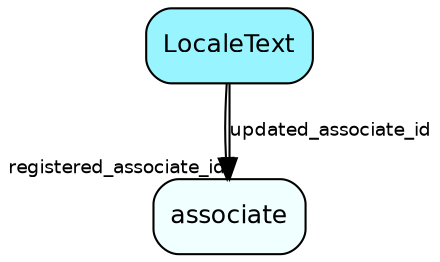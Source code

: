 digraph LocaleText  {
node [shape = box style="rounded, filled" fontname = "Helvetica" fontsize = "12" ]
edge [fontname = "Helvetica" fontsize = "9"]

LocaleText[fillcolor = "cadetblue1"]
associate[fillcolor = "azure1"]
LocaleText -> associate [headlabel = "registered_associate_id"]
LocaleText -> associate [label = "updated_associate_id"]
}
